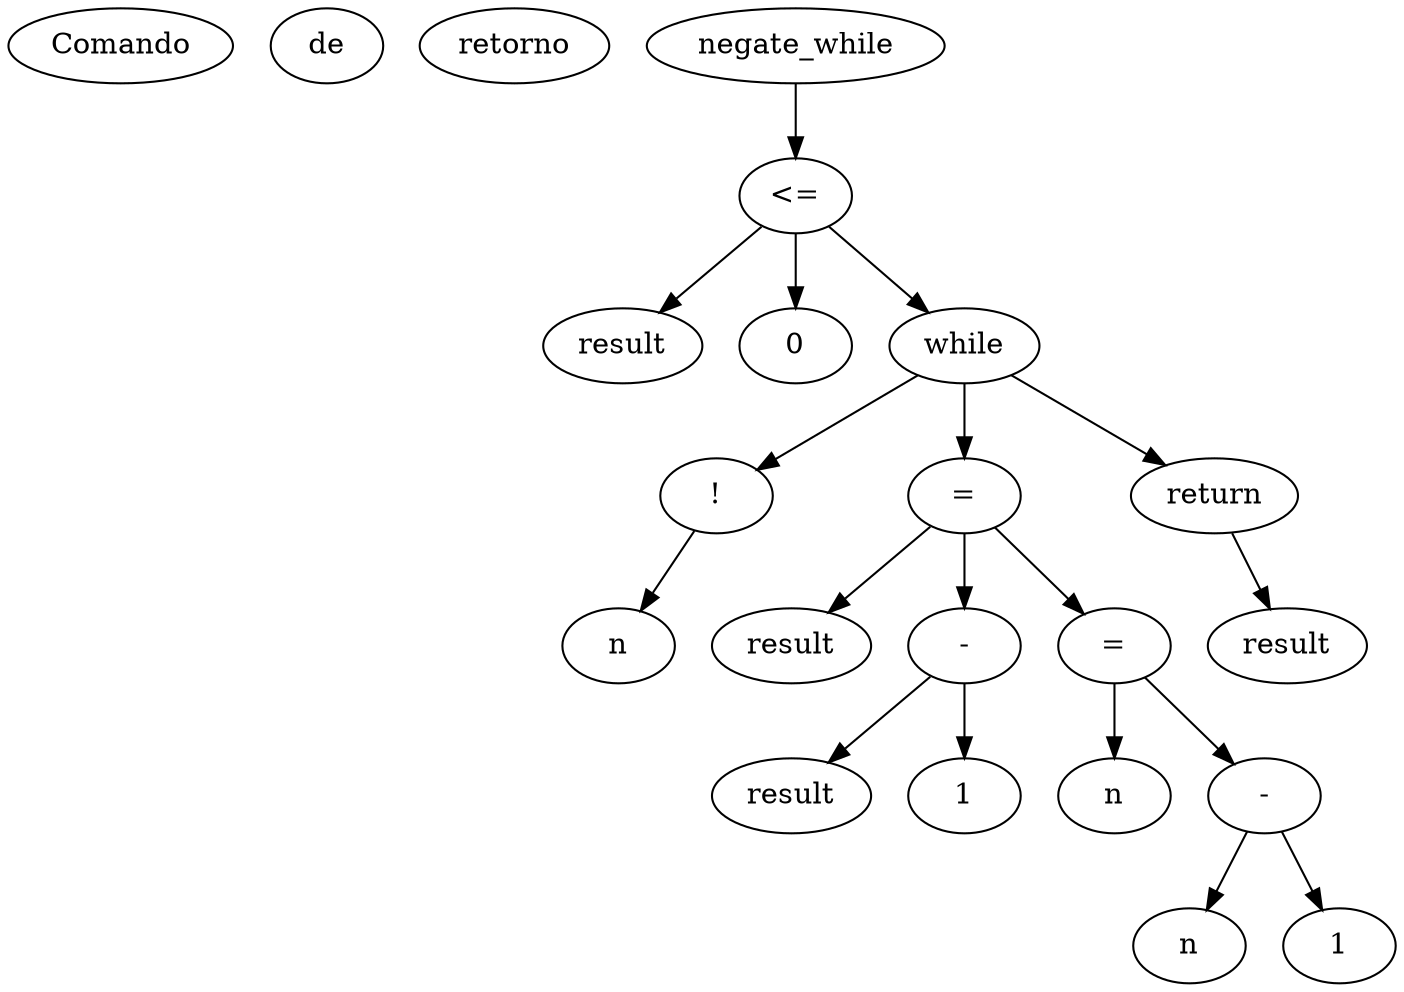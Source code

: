# Executado assim: output2dot.sh 
# https://graphviz.org/doc/info/lang.html
digraph {
  Comando de retorno
  x60000245d1e0 [label="negate_while"];
  x60000245d1e0 -> x60000245d240
  x60000245d240 [label="<="];
  x60000245d240 -> x60000245d200
  x60000245d240 -> x60000245d220
  x60000245d240 -> x60000245d400
  x60000245d200 [label="result"];
  x60000245d220 [label="0"];
  x60000245d400 [label="while"];
  x60000245d400 -> x60000245d280
  x60000245d400 -> x60000245d300
  x60000245d400 -> x60000245d440
  x60000245d280 [label="!"];
  x60000245d280 -> x60000245d260
  x60000245d260 [label="n"];
  x60000245d300 [label="="];
  x60000245d300 -> x60000245d320
  x60000245d300 -> x60000245d2e0
  x60000245d300 -> x60000245d3a0
  x60000245d320 [label="result"];
  x60000245d2e0 [label="-"];
  x60000245d2e0 -> x60000245d2a0
  x60000245d2e0 -> x60000245d2c0
  x60000245d2a0 [label="result"];
  x60000245d2c0 [label="1"];
  x60000245d3a0 [label="="];
  x60000245d3a0 -> x60000245d3c0
  x60000245d3a0 -> x60000245d380
  x60000245d3c0 [label="n"];
  x60000245d380 [label="-"];
  x60000245d380 -> x60000245d340
  x60000245d380 -> x60000245d360
  x60000245d340 [label="n"];
  x60000245d360 [label="1"];
  x60000245d440 [label="return"];
  x60000245d440 -> x60000245d420
  x60000245d420 [label="result"];
}
